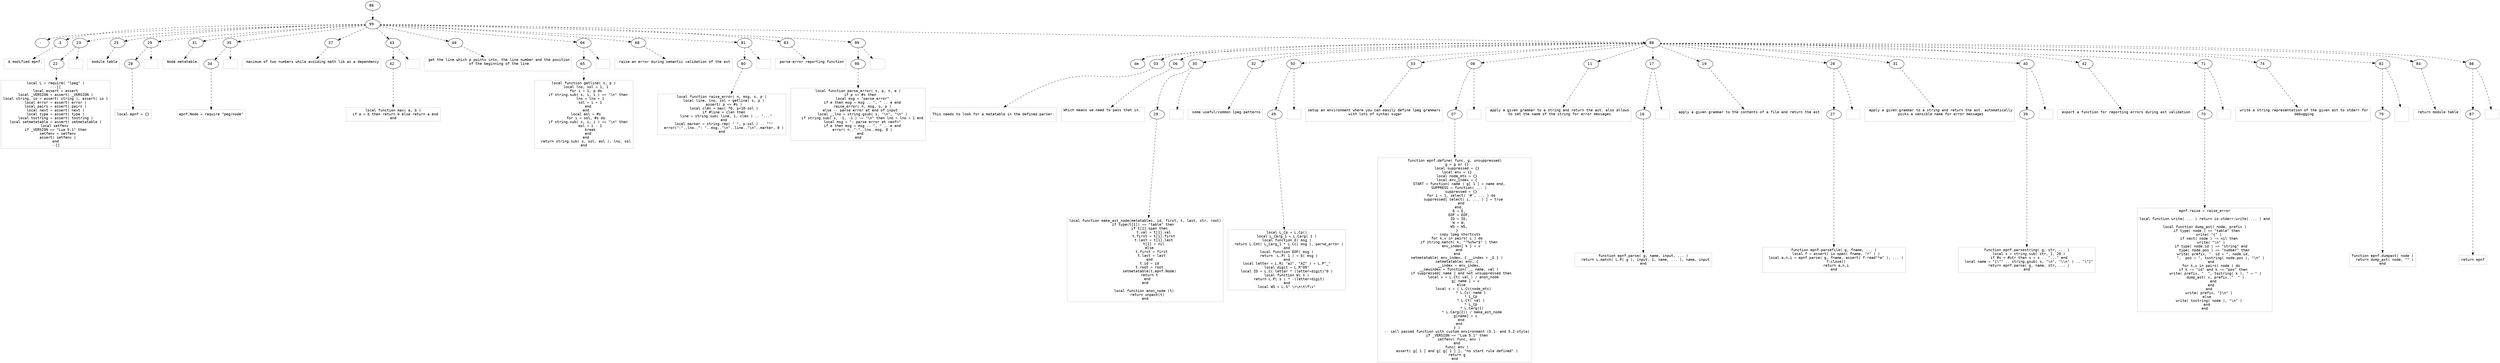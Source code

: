 digraph hierarchy {

node [fontname=Helvetica]
edge [style=dashed]

doc_0 [label="88  "]

doc_0 -> { section_1}
{rank=same; section_1}

section_1 [label="99  "]

section_1 -> { header_2 block_3 block_4 block_5 block_6 block_7 block_8 block_9 block_10 block_11 block_12 block_13 block_14 block_15 block_16 section_17}
{rank=same; header_2 block_3 block_4 block_5 block_6 block_7 block_8 block_9 block_10 block_11 block_12 block_13 block_14 block_15 block_16 section_17}

header_2 [label=":   "]
block_3 [label="-3  "]
block_4 [label="23  "]
block_5 [label="25  "]
block_6 [label="29  "]
block_7 [label="31  "]
block_8 [label="35  "]
block_9 [label="37  "]
block_10 [label="43  "]
block_11 [label="46  "]
block_12 [label="66  "]
block_13 [label="68  "]
block_14 [label="81  "]
block_15 [label="83  "]
block_16 [label="99  "]
section_17 [label="88  "]


block_3 -> leaf_18
leaf_18  [color=Gray,shape=rectangle,fontname=Inconsolata,label=" A modified epnf.

"]block_4 -> { codeblock_19}
{rank=same; codeblock_19}

codeblock_19 [label="22  "]


codeblock_19 -> leaf_20
leaf_20  [color=Gray,shape=rectangle,fontname=Inconsolata,label="local L = require( \"lpeg\" )
---[[
local assert = assert
local _VERSION = assert( _VERSION )
local string, io = assert( string ), assert( io )
local error = assert( error )
local pairs = assert( pairs )
local next = assert( next )
local type = assert( type )
local tostring = assert( tostring )
local setmetatable = assert( setmetatable )
local setfenv 
if _VERSION == \"Lua 5.1\" then
  setfenv = setfenv
  assert( setfenv )
end
--]]
"]
block_4 -> leaf_21
leaf_21  [color=Gray,shape=rectangle,fontname=Inconsolata,label="
"]
block_5 -> leaf_22
leaf_22  [color=Gray,shape=rectangle,fontname=Inconsolata,label=" module table

"]block_6 -> { codeblock_23}
{rank=same; codeblock_23}

codeblock_23 [label="28  "]


codeblock_23 -> leaf_24
leaf_24  [color=Gray,shape=rectangle,fontname=Inconsolata,label="local epnf = {}
"]
block_6 -> leaf_25
leaf_25  [color=Gray,shape=rectangle,fontname=Inconsolata,label="
"]
block_7 -> leaf_26
leaf_26  [color=Gray,shape=rectangle,fontname=Inconsolata,label=" Node metatable

"]block_8 -> { codeblock_27}
{rank=same; codeblock_27}

codeblock_27 [label="34  "]


codeblock_27 -> leaf_28
leaf_28  [color=Gray,shape=rectangle,fontname=Inconsolata,label="epnf.Node = require \"peg/node\"
"]
block_8 -> leaf_29
leaf_29  [color=Gray,shape=rectangle,fontname=Inconsolata,label="
"]
block_9 -> leaf_30
leaf_30  [color=Gray,shape=rectangle,fontname=Inconsolata,label=" maximum of two numbers while avoiding math lib as a dependency

"]block_10 -> { codeblock_31}
{rank=same; codeblock_31}

codeblock_31 [label="42  "]


codeblock_31 -> leaf_32
leaf_32  [color=Gray,shape=rectangle,fontname=Inconsolata,label="local function max( a, b )
  if a < b then return b else return a end
end
"]
block_10 -> leaf_33
leaf_33  [color=Gray,shape=rectangle,fontname=Inconsolata,label="
"]
block_11 -> leaf_34
leaf_34  [color=Gray,shape=rectangle,fontname=Inconsolata,label=" get the line which p points into, the line number and the position
 of the beginning of the line

"]block_12 -> { codeblock_35}
{rank=same; codeblock_35}

codeblock_35 [label="65  "]


codeblock_35 -> leaf_36
leaf_36  [color=Gray,shape=rectangle,fontname=Inconsolata,label="local function getline( s, p )
  local lno, sol = 1, 1
  for i = 1, p do
    if string.sub( s, i, i ) == \"\\n\" then
      lno = lno + 1
      sol = i + 1
    end
  end
  local eol = #s
  for i = sol, #s do
    if string.sub( s, i, i ) == \"\\n\" then
      eol = i - 1
      break
    end
  end
  return string.sub( s, sol, eol ), lno, sol
end
"]
block_12 -> leaf_37
leaf_37  [color=Gray,shape=rectangle,fontname=Inconsolata,label="
"]
block_13 -> leaf_38
leaf_38  [color=Gray,shape=rectangle,fontname=Inconsolata,label=" raise an error during semantic validation of the ast

"]block_14 -> { codeblock_39}
{rank=same; codeblock_39}

codeblock_39 [label="80  "]


codeblock_39 -> leaf_40
leaf_40  [color=Gray,shape=rectangle,fontname=Inconsolata,label="local function raise_error( n, msg, s, p )
  local line, lno, sol = getline( s, p )
  assert( p <= #s )
  local clen = max( 70, p+10-sol )
  if #line > clen then
    line = string.sub( line, 1, clen ) .. \"...\"
  end
  local marker = string.rep( \" \", p-sol ) .. \"^\"
  error(\":\"..lno..\": \"..msg..\"\\n\"..line..\"\\n\"..marker, 0 )
end
"]
block_14 -> leaf_41
leaf_41  [color=Gray,shape=rectangle,fontname=Inconsolata,label="
"]
block_15 -> leaf_42
leaf_42  [color=Gray,shape=rectangle,fontname=Inconsolata,label=" parse-error reporting function

"]block_16 -> { codeblock_43}
{rank=same; codeblock_43}

codeblock_43 [label="98  "]


codeblock_43 -> leaf_44
leaf_44  [color=Gray,shape=rectangle,fontname=Inconsolata,label="local function parse_error( s, p, n, e )
  if p <= #s then
    local msg = \"parse error\"
    if e then msg = msg .. \", \" .. e end
    raise_error( n, msg, s, p )
  else -- parse error at end of input
    local _,lno = string.gsub( s, \"\\n\", \"\\n\" )
    if string.sub( s, -1, -1 ) ~= \"\\n\" then lno = lno + 1 end
    local msg = \": parse error at <eof>\"
    if e then msg = msg .. \", \" .. e end
    error( n..\":\"..lno..msg, 0 )
  end
end
"]
block_16 -> leaf_45
leaf_45  [color=Gray,shape=rectangle,fontname=Inconsolata,label="

"]section_17 -> { header_46 block_47 block_48 block_49 block_50 block_51 block_52 block_53 block_54 block_55 block_56 block_57 block_58 block_59 block_60 block_61 block_62 block_63 block_64 block_65}
{rank=same; header_46 block_47 block_48 block_49 block_50 block_51 block_52 block_53 block_54 block_55 block_56 block_57 block_58 block_59 block_60 block_61 block_62 block_63 block_64 block_65}

header_46 [label="de  "]
block_47 [label="03  "]
block_48 [label="06  "]
block_49 [label="30  "]
block_50 [label="32  "]
block_51 [label="50  "]
block_52 [label="53  "]
block_53 [label="08  "]
block_54 [label="11  "]
block_55 [label="17  "]
block_56 [label="19  "]
block_57 [label="28  "]
block_58 [label="31  "]
block_59 [label="40  "]
block_60 [label="42  "]
block_61 [label="71  "]
block_62 [label="74  "]
block_63 [label="82  "]
block_64 [label="84  "]
block_65 [label="88  "]


block_47 -> leaf_66
leaf_66  [color=Gray,shape=rectangle,fontname=Inconsolata,label="
This needs to look for a metatable in the defined parser.

"]
block_48 -> leaf_67
leaf_67  [color=Gray,shape=rectangle,fontname=Inconsolata,label="Which means we need to pass that in. 


"]block_49 -> { codeblock_68}
{rank=same; codeblock_68}

codeblock_68 [label="29  "]


codeblock_68 -> leaf_69
leaf_69  [color=Gray,shape=rectangle,fontname=Inconsolata,label="local function make_ast_node(metatables, id, first, t, last, str, root)
  if type(t[1]) == \"table\" then    
    if t[1].span then
        t.val = t[1].val
        t.first = t[1].first
        t.last = t[1].last
        t[1] = nil
    else
      t.first = first
      t.last = last
    end
    t.id = id
    t.root = root
    setmetatable(t,epnf.Node)
    return t
  end
end

local function anon_node (t) 
  return unpack(t)
end
"]
block_49 -> leaf_70
leaf_70  [color=Gray,shape=rectangle,fontname=Inconsolata,label="
"]
block_50 -> leaf_71
leaf_71  [color=Gray,shape=rectangle,fontname=Inconsolata,label=" some useful/common lpeg patterns

"]block_51 -> { codeblock_72}
{rank=same; codeblock_72}

codeblock_72 [label="49  "]


codeblock_72 -> leaf_73
leaf_73  [color=Gray,shape=rectangle,fontname=Inconsolata,label="local L_Cp = L.Cp()
local L_Carg_1 = L.Carg( 1 )
local function E( msg )
  return L.Cmt( L_Carg_1 * L.Cc( msg ), parse_error )
end
local function EOF( msg )
  return -L.P( 1 ) + E( msg )
end
local letter = L.R( \"az\", \"AZ\" ) + L.P\"_\"
local digit = L.R\"09\"
local ID = L.C( letter * (letter+digit)^0 )
local function W( s )
  return L.P( s ) * -(letter+digit)
end
local WS = L.S\" \\r\\n\\t\\f\\v\"
"]
block_51 -> leaf_74
leaf_74  [color=Gray,shape=rectangle,fontname=Inconsolata,label="
"]
block_52 -> leaf_75
leaf_75  [color=Gray,shape=rectangle,fontname=Inconsolata,label="setup an environment where you can easily define lpeg grammars
 with lots of syntax sugar

"]block_53 -> { codeblock_76}
{rank=same; codeblock_76}

codeblock_76 [label="07  "]


codeblock_76 -> leaf_77
leaf_77  [color=Gray,shape=rectangle,fontname=Inconsolata,label="function epnf.define( func, g, unsuppressed)
  g = g or {}
  local suppressed = {}
  local env = {}
  local node_mts = {}
  local env_index = {
    START = function( name ) g[ 1 ] = name end,
    SUPPRESS = function( ... )
      suppressed = {}
      for i = 1, select( '#', ... ) do
        suppressed[ select( i, ... ) ] = true
      end
    end,
    E = E,
    EOF = EOF,
    ID = ID,
    W = W,
    WS = WS,
  }
  -- copy lpeg shortcuts
  for k,v in pairs( L ) do
    if string.match( k, \"^%u%w*$\" ) then
      env_index[ k ] = v
    end
  end
  setmetatable( env_index, { __index = _G } )
  setmetatable( env, {
    __index = env_index,
    __newindex = function( _, name, val )
      if suppressed[ name ] and not unsuppressed then
        local v = L.Ct( val ) / anon_node
          g[ name ] = v
      else
        local v = ( L.Cc(node_mts)
                * L.Cc( name ) 
                * L_Cp 
                * L.Ct( val ) 
                * L_Cp 
                * L.Carg(1)
                * L.Carg(2)) / make_ast_node
          g[name] = v
      end
    end
  } )
  -- call passed function with custom environment (5.1- and 5.2-style)
  if _VERSION == \"Lua 5.1\" then
    setfenv( func, env )
  end
  func( env )
  assert( g[ 1 ] and g[ g[ 1 ] ], \"no start rule defined\" )
  return g
end
"]
block_53 -> leaf_78
leaf_78  [color=Gray,shape=rectangle,fontname=Inconsolata,label="
"]
block_54 -> leaf_79
leaf_79  [color=Gray,shape=rectangle,fontname=Inconsolata,label=" apply a given grammar to a string and return the ast. also allows
 to set the name of the string for error messages

"]block_55 -> { codeblock_80}
{rank=same; codeblock_80}

codeblock_80 [label="16  "]


codeblock_80 -> leaf_81
leaf_81  [color=Gray,shape=rectangle,fontname=Inconsolata,label="function epnf.parse( g, name, input, ... )
  return L.match( L.P( g ), input, 1, name, ... ), name, input
end
"]
block_55 -> leaf_82
leaf_82  [color=Gray,shape=rectangle,fontname=Inconsolata,label="
"]
block_56 -> leaf_83
leaf_83  [color=Gray,shape=rectangle,fontname=Inconsolata,label=" apply a given grammar to the contents of a file and return the ast

"]block_57 -> { codeblock_84}
{rank=same; codeblock_84}

codeblock_84 [label="27  "]


codeblock_84 -> leaf_85
leaf_85  [color=Gray,shape=rectangle,fontname=Inconsolata,label="function epnf.parsefile( g, fname, ... )
  local f = assert( io.open( fname, \"r\" ) )
  local a,n,i = epnf.parse( g, fname, assert( f:read\"*a\" ), ... )
  f:close()
  return a,n,i
end
"]
block_57 -> leaf_86
leaf_86  [color=Gray,shape=rectangle,fontname=Inconsolata,label="
"]
block_58 -> leaf_87
leaf_87  [color=Gray,shape=rectangle,fontname=Inconsolata,label=" apply a given grammar to a string and return the ast. automatically
 picks a sensible name for error messages

"]block_59 -> { codeblock_88}
{rank=same; codeblock_88}

codeblock_88 [label="39  "]


codeblock_88 -> leaf_89
leaf_89  [color=Gray,shape=rectangle,fontname=Inconsolata,label="function epnf.parsestring( g, str, ... )
  local s = string.sub( str, 1, 20 )
  if #s < #str then s = s .. \"...\" end
  local name = \"[\\\"\" .. string.gsub( s, \"\\n\", \"\\\\n\" ) .. \"\\\"]\"
  return epnf.parse( g, name, str, ... )
end
"]
block_59 -> leaf_90
leaf_90  [color=Gray,shape=rectangle,fontname=Inconsolata,label="
"]
block_60 -> leaf_91
leaf_91  [color=Gray,shape=rectangle,fontname=Inconsolata,label=" export a function for reporting errors during ast validation

"]block_61 -> { codeblock_92}
{rank=same; codeblock_92}

codeblock_92 [label="70  "]


codeblock_92 -> leaf_93
leaf_93  [color=Gray,shape=rectangle,fontname=Inconsolata,label="epnf.raise = raise_error

local function write( ... ) return io.stderr:write( ... ) end

local function dump_ast( node, prefix )
  if type( node ) == \"table\" then
    write( \"{\" )
    if next( node ) ~= nil then
      write( \"\\n\" )
      if type( node.id ) == \"string\" and
         type( node.pos ) == \"number\" then
        write( prefix, \"  id = \", node.id,
               \",  pos = \", tostring( node.pos ), \"\\n\" )
      end
      for k,v in pairs( node ) do
        if k ~= \"id\" and k ~= \"pos\" then
          write( prefix, \"  \", tostring( k ), \" = \" )
          dump_ast( v, prefix..\"  \" )
        end
      end
    end
    write( prefix, \"}\\n\" )
  else
    write( tostring( node ), \"\\n\" )
  end
end
"]
block_61 -> leaf_94
leaf_94  [color=Gray,shape=rectangle,fontname=Inconsolata,label="
"]
block_62 -> leaf_95
leaf_95  [color=Gray,shape=rectangle,fontname=Inconsolata,label=" write a string representation of the given ast to stderr for
 debugging

"]block_63 -> { codeblock_96}
{rank=same; codeblock_96}

codeblock_96 [label="79  "]


codeblock_96 -> leaf_97
leaf_97  [color=Gray,shape=rectangle,fontname=Inconsolata,label="function epnf.dumpast( node )
  return dump_ast( node, \"\" )
end
"]
block_63 -> leaf_98
leaf_98  [color=Gray,shape=rectangle,fontname=Inconsolata,label="


"]
block_64 -> leaf_99
leaf_99  [color=Gray,shape=rectangle,fontname=Inconsolata,label=" return module table

"]block_65 -> { codeblock_100}
{rank=same; codeblock_100}

codeblock_100 [label="87  "]


codeblock_100 -> leaf_101
leaf_101  [color=Gray,shape=rectangle,fontname=Inconsolata,label="return epnf
"]
block_65 -> leaf_102
leaf_102  [color=Gray,shape=rectangle,fontname=Inconsolata,label="
"]
}
